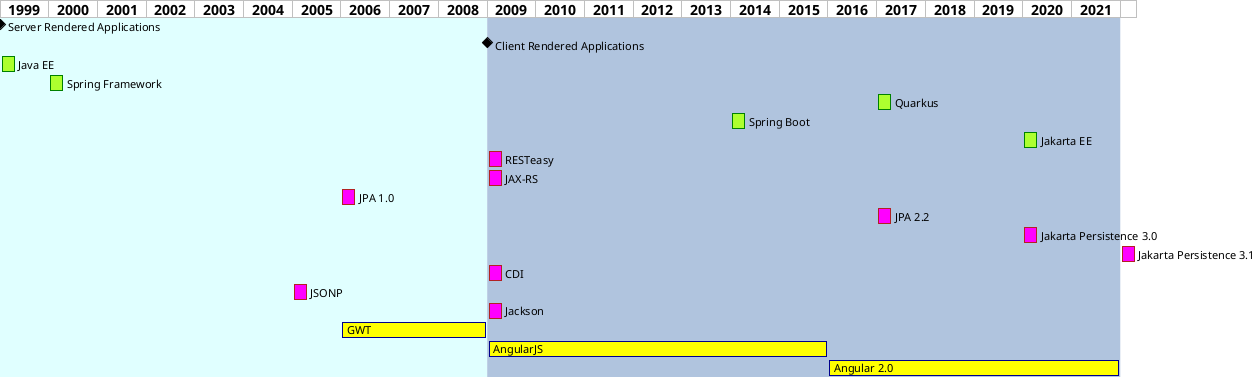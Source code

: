 @startgantt
hide footbox

printscale yearly zoom 0.5
Project starts 1999-01-01
1999-01-01 to 2009-01-01 are colored in LightCyan
2009-01-02 to 2022-01-01 are colored in LightSteelBlue

[Server Rendered Applications] happens on 1999-01-01
[Client Rendered Applications] happens on 2009-01-01

[Java EE] starts 1999-01-01
[Java EE] is colored in GreenYellow/Green
[Java EE] lasts 120 days
[Spring Framework] starts 2000-01-01
[Spring Framework] is colored in GreenYellow/Green
[Spring Framework] lasts 120 days
[Quarkus] starts 2017-01-01
[Quarkus] is colored in GreenYellow/Green
[Quarkus] lasts 120 days
[Spring Boot] starts 2014-01-01
[Spring Boot] is colored in GreenYellow/Green
[Spring Boot] lasts 120 days
[Jakarta EE] starts 2020-01-01
[Jakarta EE] is colored in GreenYellow/Green
[Jakarta EE] lasts 120 days
[RESTeasy] starts 2009-01-01
[RESTeasy] is colored in Fuchsia/FireBrick
[RESTeasy] lasts 120 days
[JAX-RS] starts 2009-01-01
[JAX-RS] is colored in Fuchsia/FireBrick
[JAX-RS] lasts 120 days
[JPA 1.0] starts 2006-01-01
[JPA 1.0] is colored in Fuchsia/FireBrick
[JPA 1.0] lasts 120 days
[JPA 2.2] starts 2017-01-01
[JPA 2.2] is colored in Fuchsia/FireBrick
[JPA 2.2] lasts 120 days
[Jakarta Persistence 3.0] starts 2020-01-01
[Jakarta Persistence 3.0] is colored in Fuchsia/FireBrick
[Jakarta Persistence 3.0] lasts 120 days
[Jakarta Persistence 3.1] starts 2022-01-01
[Jakarta Persistence 3.1] is colored in Fuchsia/FireBrick
[Jakarta Persistence 3.1] lasts 120 days
[CDI] starts 2009-01-01
[CDI] is colored in Fuchsia/FireBrick
[CDI] lasts 120 days
[JSONP] starts 2005-01-01
[JSONP] is colored in Fuchsia/FireBrick
[JSONP] lasts 120 days
[Jackson] starts 2009-01-01
[Jackson] is colored in Fuchsia/FireBrick
[GWT] lasts 120 days
[GWT] starts 2006-01-01
[GWT] ends 2009-01-01
[GWT] is colored in Yellow/DarkBlue
[Jackson] lasts 120 days
[AngularJS] starts 2009-01-01
[AngularJS] ends 2016-01-01
[AngularJS] is colored in Yellow/DarkBlue
[Angular 2.0] starts 2016-01-01
[Angular 2.0] ends 2022-01-01
[Angular 2.0] is colored in Yellow/DarkBlue
@endgantt